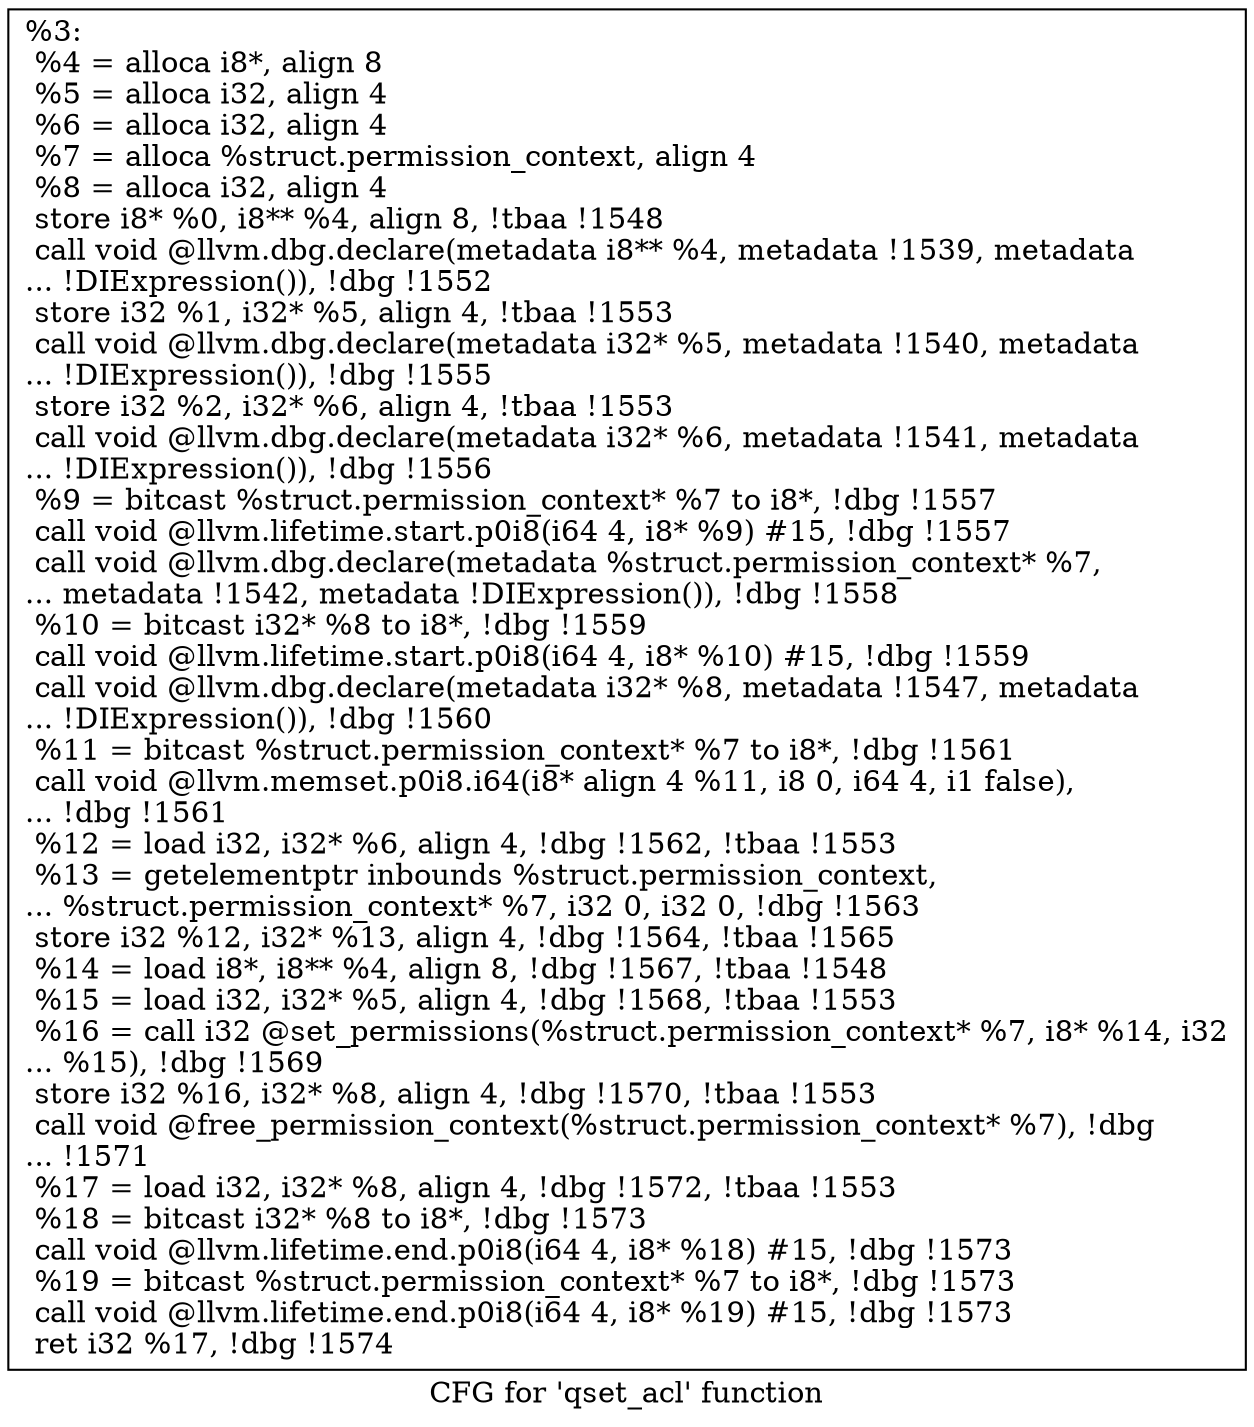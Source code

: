 digraph "CFG for 'qset_acl' function" {
	label="CFG for 'qset_acl' function";

	Node0x29fd0a0 [shape=record,label="{%3:\l  %4 = alloca i8*, align 8\l  %5 = alloca i32, align 4\l  %6 = alloca i32, align 4\l  %7 = alloca %struct.permission_context, align 4\l  %8 = alloca i32, align 4\l  store i8* %0, i8** %4, align 8, !tbaa !1548\l  call void @llvm.dbg.declare(metadata i8** %4, metadata !1539, metadata\l... !DIExpression()), !dbg !1552\l  store i32 %1, i32* %5, align 4, !tbaa !1553\l  call void @llvm.dbg.declare(metadata i32* %5, metadata !1540, metadata\l... !DIExpression()), !dbg !1555\l  store i32 %2, i32* %6, align 4, !tbaa !1553\l  call void @llvm.dbg.declare(metadata i32* %6, metadata !1541, metadata\l... !DIExpression()), !dbg !1556\l  %9 = bitcast %struct.permission_context* %7 to i8*, !dbg !1557\l  call void @llvm.lifetime.start.p0i8(i64 4, i8* %9) #15, !dbg !1557\l  call void @llvm.dbg.declare(metadata %struct.permission_context* %7,\l... metadata !1542, metadata !DIExpression()), !dbg !1558\l  %10 = bitcast i32* %8 to i8*, !dbg !1559\l  call void @llvm.lifetime.start.p0i8(i64 4, i8* %10) #15, !dbg !1559\l  call void @llvm.dbg.declare(metadata i32* %8, metadata !1547, metadata\l... !DIExpression()), !dbg !1560\l  %11 = bitcast %struct.permission_context* %7 to i8*, !dbg !1561\l  call void @llvm.memset.p0i8.i64(i8* align 4 %11, i8 0, i64 4, i1 false),\l... !dbg !1561\l  %12 = load i32, i32* %6, align 4, !dbg !1562, !tbaa !1553\l  %13 = getelementptr inbounds %struct.permission_context,\l... %struct.permission_context* %7, i32 0, i32 0, !dbg !1563\l  store i32 %12, i32* %13, align 4, !dbg !1564, !tbaa !1565\l  %14 = load i8*, i8** %4, align 8, !dbg !1567, !tbaa !1548\l  %15 = load i32, i32* %5, align 4, !dbg !1568, !tbaa !1553\l  %16 = call i32 @set_permissions(%struct.permission_context* %7, i8* %14, i32\l... %15), !dbg !1569\l  store i32 %16, i32* %8, align 4, !dbg !1570, !tbaa !1553\l  call void @free_permission_context(%struct.permission_context* %7), !dbg\l... !1571\l  %17 = load i32, i32* %8, align 4, !dbg !1572, !tbaa !1553\l  %18 = bitcast i32* %8 to i8*, !dbg !1573\l  call void @llvm.lifetime.end.p0i8(i64 4, i8* %18) #15, !dbg !1573\l  %19 = bitcast %struct.permission_context* %7 to i8*, !dbg !1573\l  call void @llvm.lifetime.end.p0i8(i64 4, i8* %19) #15, !dbg !1573\l  ret i32 %17, !dbg !1574\l}"];
}
